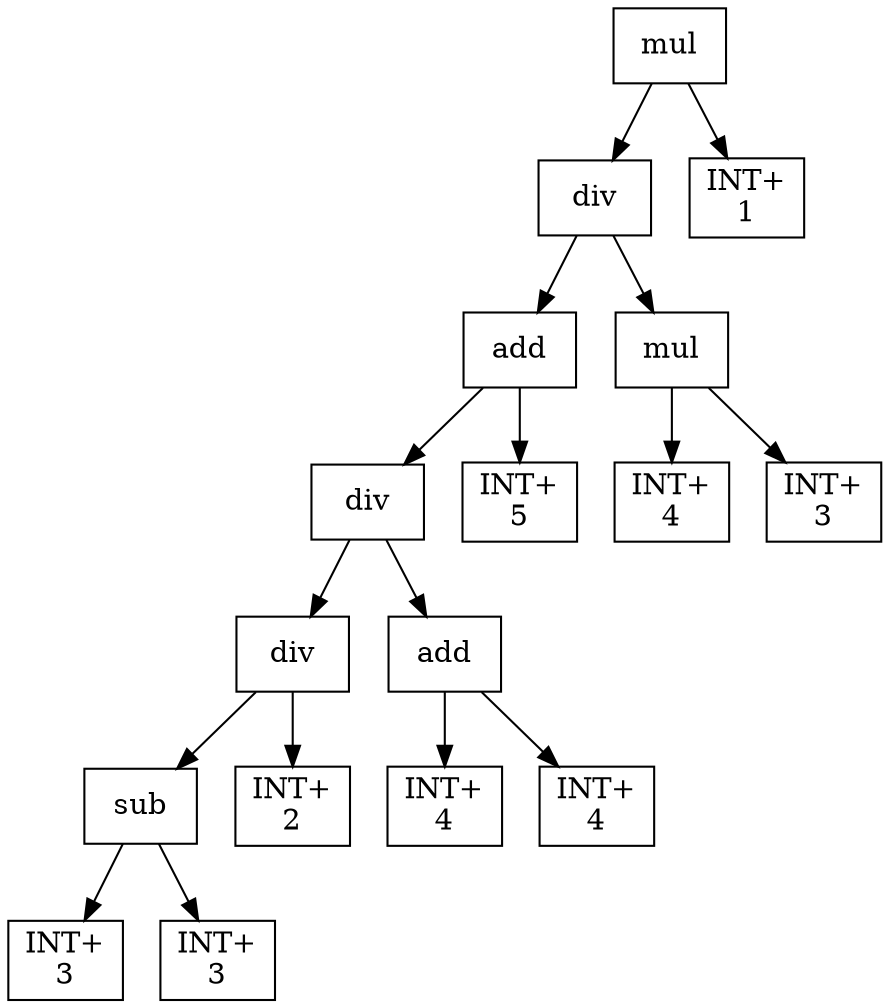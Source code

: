 digraph expr {
  node [shape=box];
  n1 [label="mul"];
  n2 [label="div"];
  n3 [label="add"];
  n4 [label="div"];
  n5 [label="div"];
  n6 [label="sub"];
  n7 [label="INT+\n3"];
  n8 [label="INT+\n3"];
  n6 -> n7;
  n6 -> n8;
  n9 [label="INT+\n2"];
  n5 -> n6;
  n5 -> n9;
  n10 [label="add"];
  n11 [label="INT+\n4"];
  n12 [label="INT+\n4"];
  n10 -> n11;
  n10 -> n12;
  n4 -> n5;
  n4 -> n10;
  n13 [label="INT+\n5"];
  n3 -> n4;
  n3 -> n13;
  n14 [label="mul"];
  n15 [label="INT+\n4"];
  n16 [label="INT+\n3"];
  n14 -> n15;
  n14 -> n16;
  n2 -> n3;
  n2 -> n14;
  n17 [label="INT+\n1"];
  n1 -> n2;
  n1 -> n17;
}